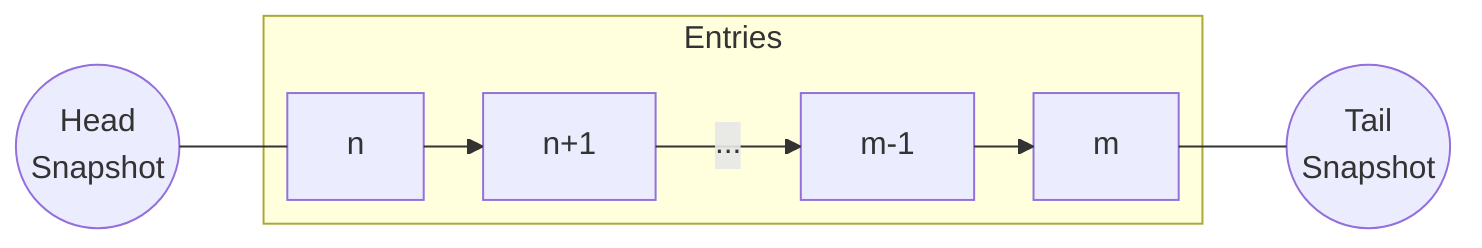 ---
config:
    layout: elk
---
flowchart LR
    head(("Head<br>Snapshot"))
    subgraph Entries
        n1["n"]
        n2["n+1"]
        m1["m-1"]
        m2["m"]
    end
    tail(("Tail<br>Snapshot"))
    head --- n1
    m2 --- tail
    n1 --> n2
    m1 --> m2
    n2 -- " ... " --> m1